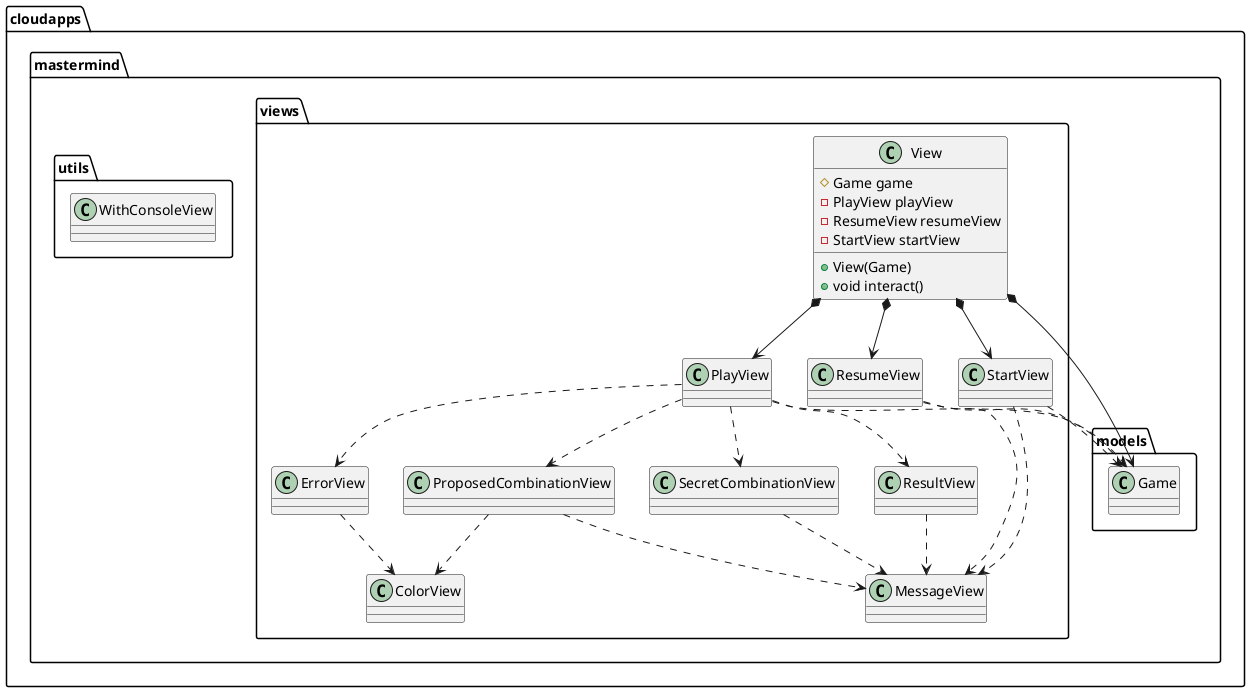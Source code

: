 @startuml Package **cloudapps.mastermind.views**

package "cloudapps.mastermind.views" {

  class View {
    #Game game
    -PlayView playView
    -ResumeView resumeView
    -StartView startView
    +View(Game)
    +void interact()
  }
  
  class PlayView {}
  
  class ResumeView {}
  
  class StartView {}
  
  class MessageView {}
  
  class ColorView {}
  
  class ErrorView {}
  
  class ResultView {}
  
  class ProposedCombinationView {}
  
  class SecretCombinationView {}
  
  View *--> PlayView
  View *--> StartView
  View *--> ResumeView
  View *--> cloudapps.mastermind.models.Game
  
  ResumeView ..> cloudapps.mastermind.models.Game
  ResumeView ..> MessageView
  
  StartView ..> cloudapps.mastermind.models.Game
  StartView ..> MessageView
  
  PlayView ..> cloudapps.mastermind.models.Game
  PlayView ..> SecretCombinationView
  PlayView ..> ProposedCombinationView
  PlayView ..> ResultView
  PlayView ..> ErrorView
  
  ProposedCombinationView ..> ColorView
  ProposedCombinationView ..> MessageView
  
  SecretCombinationView ..> MessageView
  ResultView ..> MessageView
  
  ErrorView ..> ColorView
  
  
    
}

package "cloudapps.mastermind.utils" {

  class WithConsoleView {}
  
}


@enduml
